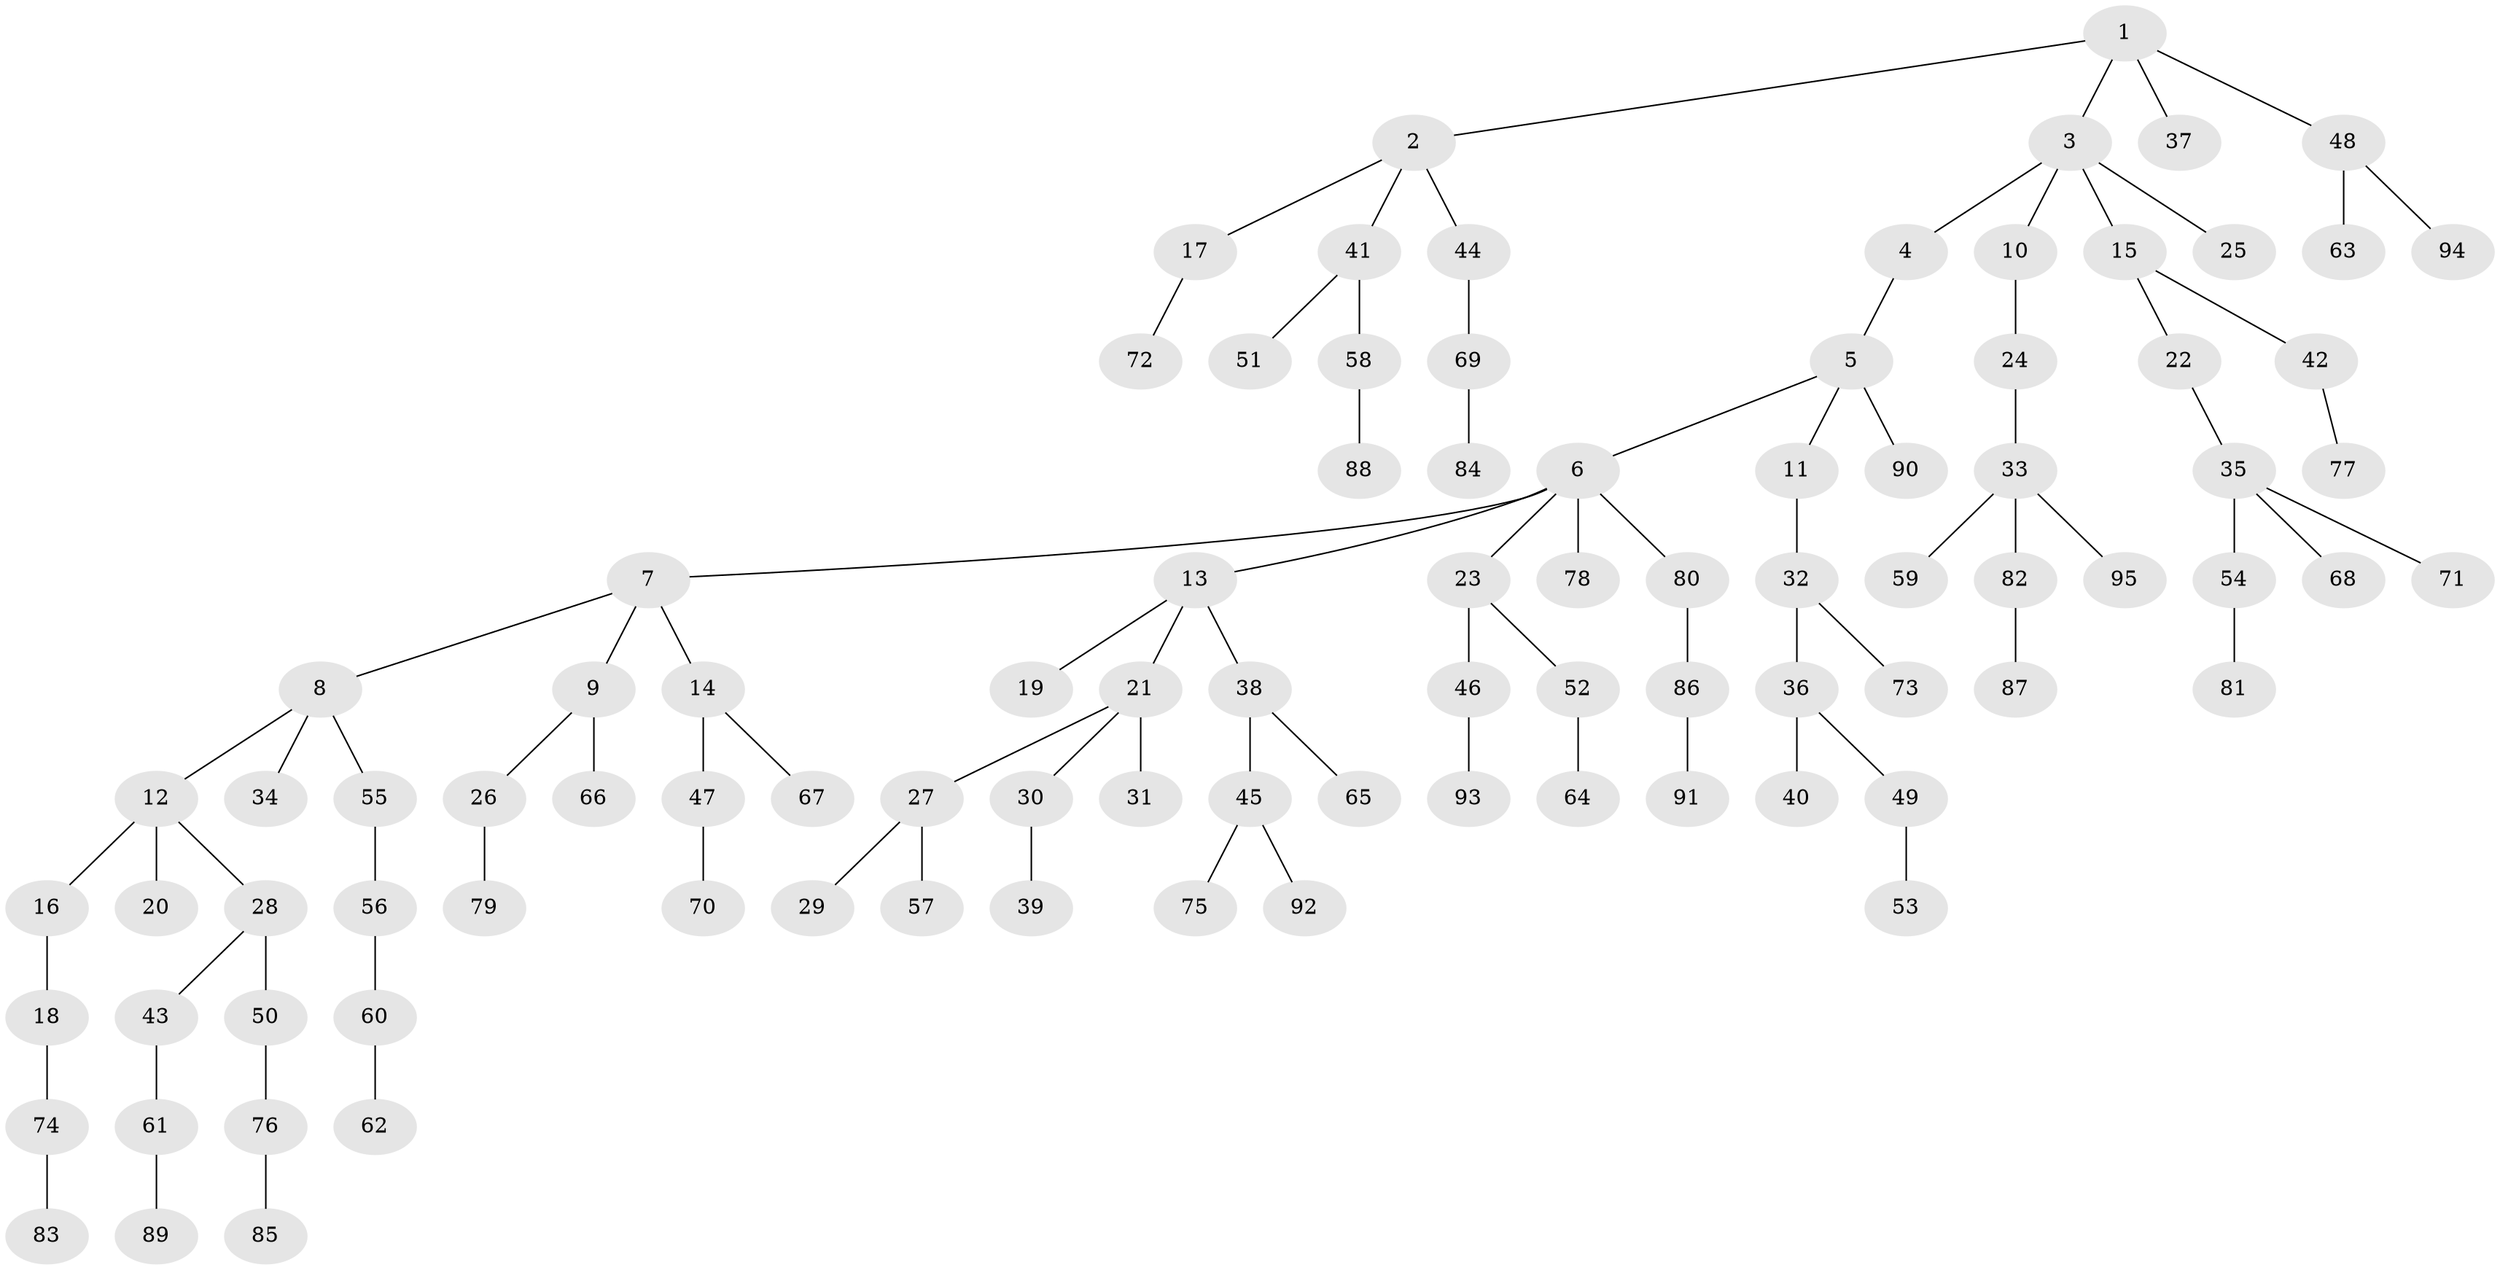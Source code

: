 // Generated by graph-tools (version 1.1) at 2025/02/03/09/25 03:02:31]
// undirected, 95 vertices, 94 edges
graph export_dot {
graph [start="1"]
  node [color=gray90,style=filled];
  1;
  2;
  3;
  4;
  5;
  6;
  7;
  8;
  9;
  10;
  11;
  12;
  13;
  14;
  15;
  16;
  17;
  18;
  19;
  20;
  21;
  22;
  23;
  24;
  25;
  26;
  27;
  28;
  29;
  30;
  31;
  32;
  33;
  34;
  35;
  36;
  37;
  38;
  39;
  40;
  41;
  42;
  43;
  44;
  45;
  46;
  47;
  48;
  49;
  50;
  51;
  52;
  53;
  54;
  55;
  56;
  57;
  58;
  59;
  60;
  61;
  62;
  63;
  64;
  65;
  66;
  67;
  68;
  69;
  70;
  71;
  72;
  73;
  74;
  75;
  76;
  77;
  78;
  79;
  80;
  81;
  82;
  83;
  84;
  85;
  86;
  87;
  88;
  89;
  90;
  91;
  92;
  93;
  94;
  95;
  1 -- 2;
  1 -- 3;
  1 -- 37;
  1 -- 48;
  2 -- 17;
  2 -- 41;
  2 -- 44;
  3 -- 4;
  3 -- 10;
  3 -- 15;
  3 -- 25;
  4 -- 5;
  5 -- 6;
  5 -- 11;
  5 -- 90;
  6 -- 7;
  6 -- 13;
  6 -- 23;
  6 -- 78;
  6 -- 80;
  7 -- 8;
  7 -- 9;
  7 -- 14;
  8 -- 12;
  8 -- 34;
  8 -- 55;
  9 -- 26;
  9 -- 66;
  10 -- 24;
  11 -- 32;
  12 -- 16;
  12 -- 20;
  12 -- 28;
  13 -- 19;
  13 -- 21;
  13 -- 38;
  14 -- 47;
  14 -- 67;
  15 -- 22;
  15 -- 42;
  16 -- 18;
  17 -- 72;
  18 -- 74;
  21 -- 27;
  21 -- 30;
  21 -- 31;
  22 -- 35;
  23 -- 46;
  23 -- 52;
  24 -- 33;
  26 -- 79;
  27 -- 29;
  27 -- 57;
  28 -- 43;
  28 -- 50;
  30 -- 39;
  32 -- 36;
  32 -- 73;
  33 -- 59;
  33 -- 82;
  33 -- 95;
  35 -- 54;
  35 -- 68;
  35 -- 71;
  36 -- 40;
  36 -- 49;
  38 -- 45;
  38 -- 65;
  41 -- 51;
  41 -- 58;
  42 -- 77;
  43 -- 61;
  44 -- 69;
  45 -- 75;
  45 -- 92;
  46 -- 93;
  47 -- 70;
  48 -- 63;
  48 -- 94;
  49 -- 53;
  50 -- 76;
  52 -- 64;
  54 -- 81;
  55 -- 56;
  56 -- 60;
  58 -- 88;
  60 -- 62;
  61 -- 89;
  69 -- 84;
  74 -- 83;
  76 -- 85;
  80 -- 86;
  82 -- 87;
  86 -- 91;
}

